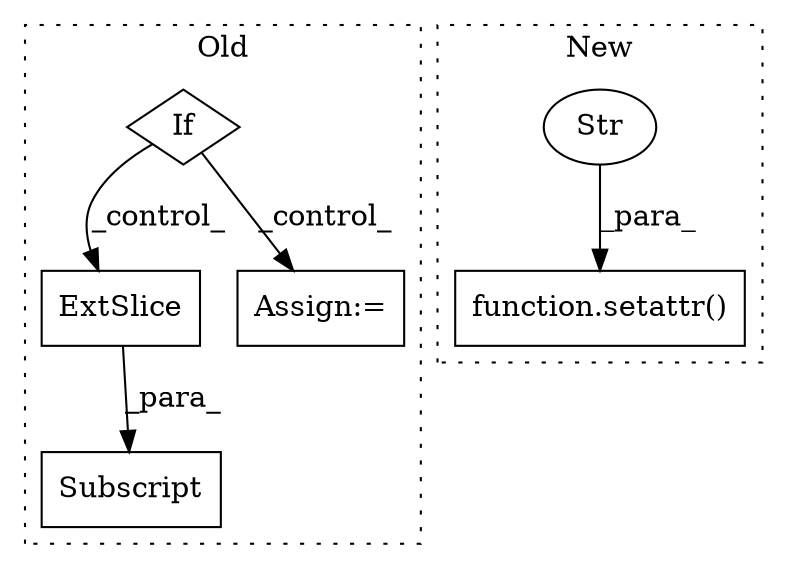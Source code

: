 digraph G {
subgraph cluster0 {
1 [label="ExtSlice" a="85" s="14241" l="1" shape="box"];
3 [label="Subscript" a="63" s="14241,0" l="15,0" shape="box"];
5 [label="If" a="96" s="14064" l="3" shape="diamond"];
6 [label="Assign:=" a="68" s="14120" l="3" shape="box"];
label = "Old";
style="dotted";
}
subgraph cluster1 {
2 [label="function.setattr()" a="75" s="13400,13437" l="8,1" shape="box"];
4 [label="Str" a="66" s="13414" l="11" shape="ellipse"];
label = "New";
style="dotted";
}
1 -> 3 [label="_para_"];
4 -> 2 [label="_para_"];
5 -> 1 [label="_control_"];
5 -> 6 [label="_control_"];
}